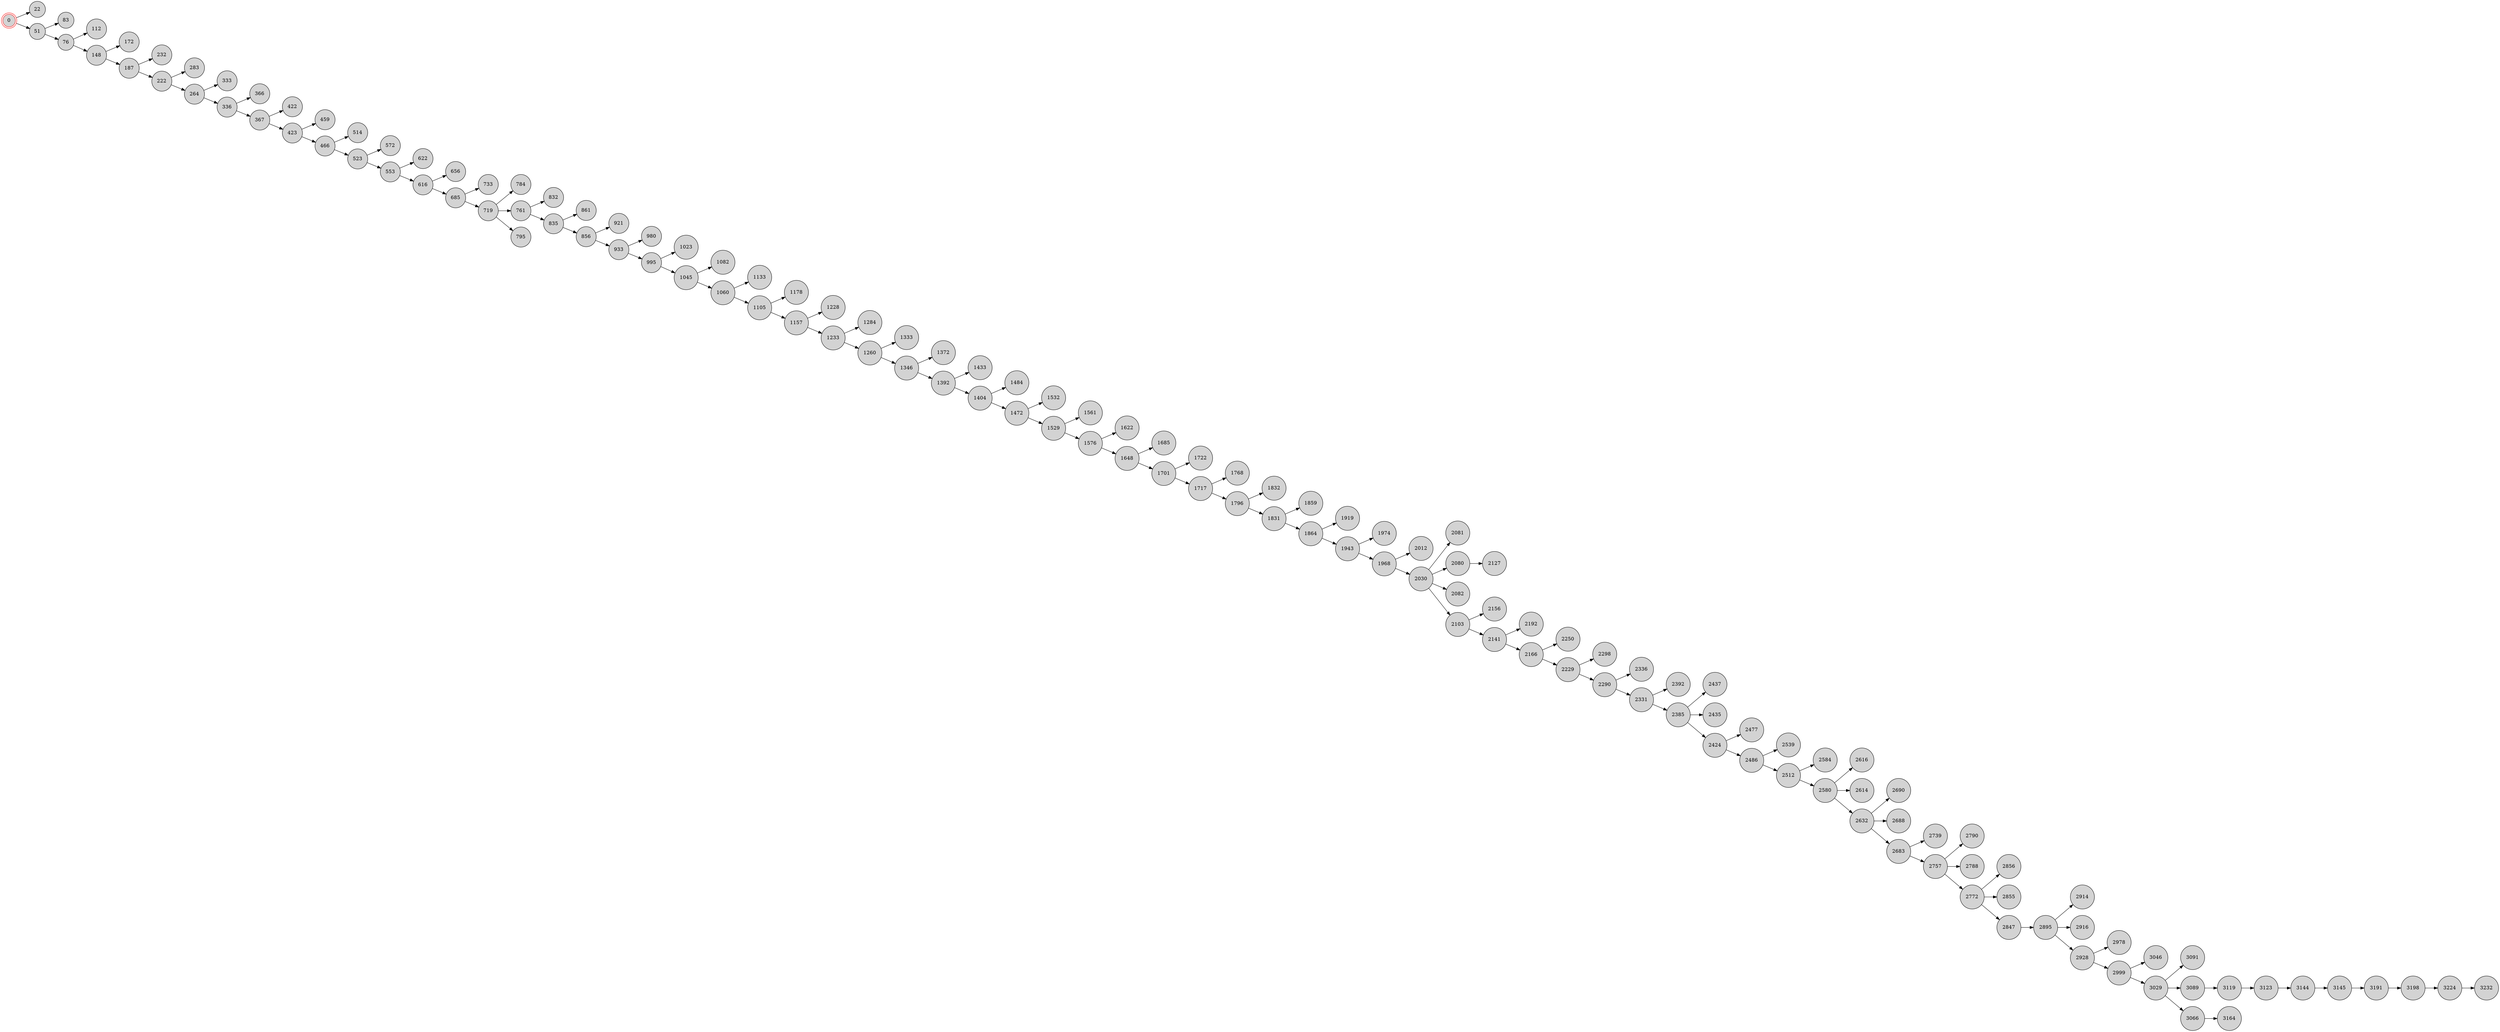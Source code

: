 digraph BlockchainTree {
    rankdir=LR;
    node [shape=circle, style=filled, fillcolor=lightgray];

    0 [shape=doublecircle, color=red];
    0 -> 22;
    0 -> 51;
    51 -> 83;
    51 -> 76;
    76 -> 112;
    76 -> 148;
    148 -> 172;
    148 -> 187;
    187 -> 232;
    187 -> 222;
    222 -> 283;
    222 -> 264;
    264 -> 333;
    264 -> 336;
    336 -> 366;
    336 -> 367;
    367 -> 422;
    367 -> 423;
    423 -> 459;
    423 -> 466;
    466 -> 514;
    466 -> 523;
    523 -> 572;
    523 -> 553;
    553 -> 622;
    553 -> 616;
    616 -> 656;
    616 -> 685;
    685 -> 733;
    685 -> 719;
    719 -> 784;
    719 -> 761;
    761 -> 832;
    719 -> 795;
    761 -> 835;
    835 -> 861;
    835 -> 856;
    856 -> 921;
    856 -> 933;
    933 -> 980;
    933 -> 995;
    995 -> 1023;
    995 -> 1045;
    1045 -> 1082;
    1045 -> 1060;
    1060 -> 1133;
    1060 -> 1105;
    1105 -> 1178;
    1105 -> 1157;
    1157 -> 1228;
    1157 -> 1233;
    1233 -> 1284;
    1233 -> 1260;
    1260 -> 1333;
    1260 -> 1346;
    1346 -> 1372;
    1346 -> 1392;
    1392 -> 1433;
    1392 -> 1404;
    1404 -> 1484;
    1404 -> 1472;
    1472 -> 1532;
    1472 -> 1529;
    1529 -> 1561;
    1529 -> 1576;
    1576 -> 1622;
    1576 -> 1648;
    1648 -> 1685;
    1648 -> 1701;
    1701 -> 1722;
    1701 -> 1717;
    1717 -> 1768;
    1717 -> 1796;
    1796 -> 1832;
    1796 -> 1831;
    1831 -> 1859;
    1831 -> 1864;
    1864 -> 1919;
    1864 -> 1943;
    1943 -> 1974;
    1943 -> 1968;
    1968 -> 2012;
    1968 -> 2030;
    2030 -> 2081;
    2030 -> 2080;
    2080 -> 2127;
    2030 -> 2082;
    2030 -> 2103;
    2103 -> 2156;
    2103 -> 2141;
    2141 -> 2192;
    2141 -> 2166;
    2166 -> 2250;
    2166 -> 2229;
    2229 -> 2298;
    2229 -> 2290;
    2290 -> 2336;
    2290 -> 2331;
    2331 -> 2392;
    2331 -> 2385;
    2385 -> 2437;
    2385 -> 2435;
    2385 -> 2424;
    2424 -> 2477;
    2424 -> 2486;
    2486 -> 2539;
    2486 -> 2512;
    2512 -> 2584;
    2512 -> 2580;
    2580 -> 2616;
    2580 -> 2614;
    2580 -> 2632;
    2632 -> 2690;
    2632 -> 2688;
    2632 -> 2683;
    2683 -> 2739;
    2683 -> 2757;
    2757 -> 2790;
    2757 -> 2788;
    2757 -> 2772;
    2772 -> 2856;
    2772 -> 2855;
    2772 -> 2847;
    2847 -> 2895;
    2895 -> 2914;
    2895 -> 2916;
    2895 -> 2928;
    2928 -> 2978;
    2928 -> 2999;
    2999 -> 3046;
    2999 -> 3029;
    3029 -> 3091;
    3029 -> 3089;
    3089 -> 3119;
    3119 -> 3123;
    3123 -> 3144;
    3029 -> 3066;
    3066 -> 3164;
    3144 -> 3145;
    3145 -> 3191;
    3191 -> 3198;
    3198 -> 3224;
    3224 -> 3232;
}
